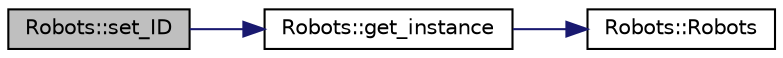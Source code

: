 digraph "Robots::set_ID"
{
 // INTERACTIVE_SVG=YES
  edge [fontname="Helvetica",fontsize="10",labelfontname="Helvetica",labelfontsize="10"];
  node [fontname="Helvetica",fontsize="10",shape=record];
  rankdir="LR";
  Node507 [label="Robots::set_ID",height=0.2,width=0.4,color="black", fillcolor="grey75", style="filled", fontcolor="black"];
  Node507 -> Node508 [color="midnightblue",fontsize="10",style="solid"];
  Node508 [label="Robots::get_instance",height=0.2,width=0.4,color="black", fillcolor="white", style="filled",URL="$class_robots.html#a589bce74db5f34af384952d48435168f"];
  Node508 -> Node509 [color="midnightblue",fontsize="10",style="solid"];
  Node509 [label="Robots::Robots",height=0.2,width=0.4,color="black", fillcolor="white", style="filled",URL="$class_robots.html#aa2745a48ebd3e52b9a3020f6afbcb25d",tooltip="Initializes our arrays. "];
}

